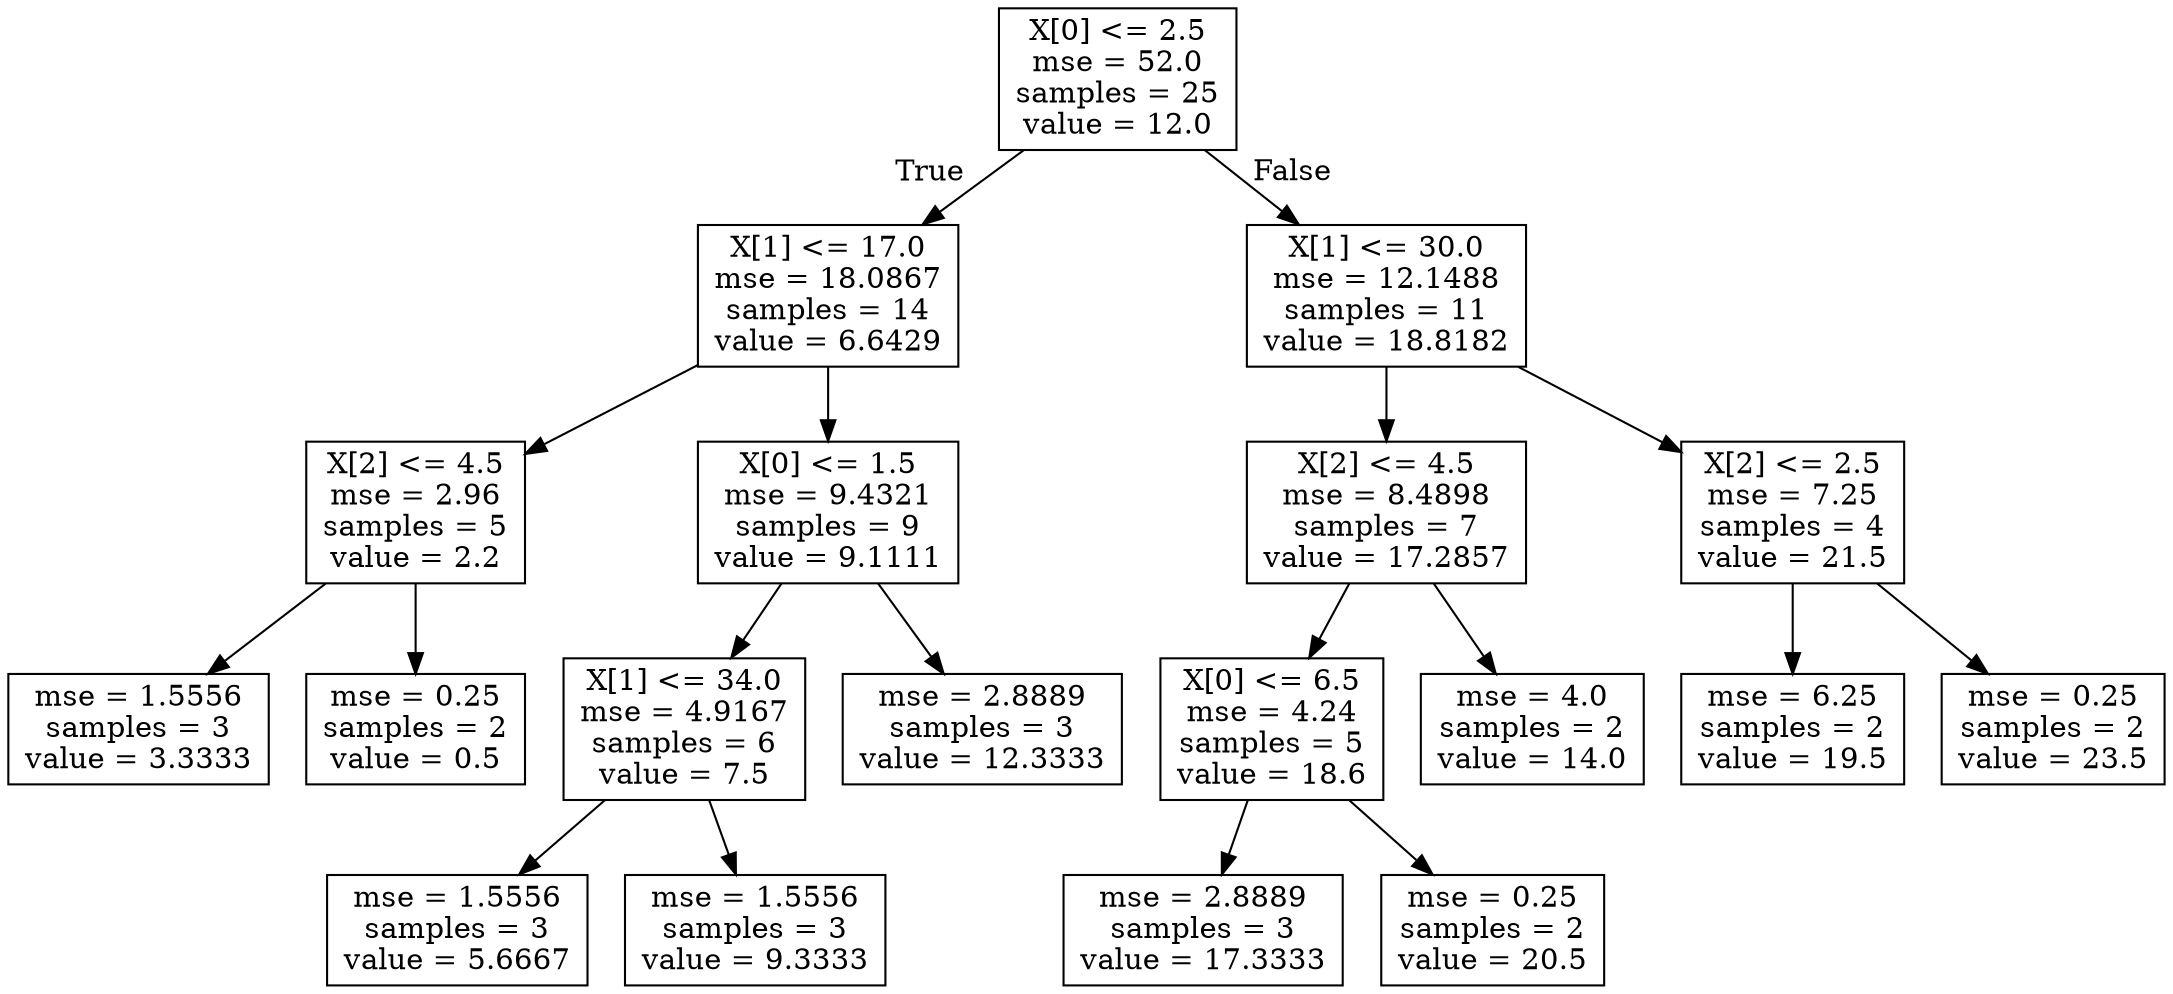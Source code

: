 digraph Tree {
node [shape=box] ;
0 [label="X[0] <= 2.5\nmse = 52.0\nsamples = 25\nvalue = 12.0"] ;
1 [label="X[1] <= 17.0\nmse = 18.0867\nsamples = 14\nvalue = 6.6429"] ;
0 -> 1 [labeldistance=2.5, labelangle=45, headlabel="True"] ;
2 [label="X[2] <= 4.5\nmse = 2.96\nsamples = 5\nvalue = 2.2"] ;
1 -> 2 ;
3 [label="mse = 1.5556\nsamples = 3\nvalue = 3.3333"] ;
2 -> 3 ;
4 [label="mse = 0.25\nsamples = 2\nvalue = 0.5"] ;
2 -> 4 ;
5 [label="X[0] <= 1.5\nmse = 9.4321\nsamples = 9\nvalue = 9.1111"] ;
1 -> 5 ;
6 [label="X[1] <= 34.0\nmse = 4.9167\nsamples = 6\nvalue = 7.5"] ;
5 -> 6 ;
7 [label="mse = 1.5556\nsamples = 3\nvalue = 5.6667"] ;
6 -> 7 ;
8 [label="mse = 1.5556\nsamples = 3\nvalue = 9.3333"] ;
6 -> 8 ;
9 [label="mse = 2.8889\nsamples = 3\nvalue = 12.3333"] ;
5 -> 9 ;
10 [label="X[1] <= 30.0\nmse = 12.1488\nsamples = 11\nvalue = 18.8182"] ;
0 -> 10 [labeldistance=2.5, labelangle=-45, headlabel="False"] ;
11 [label="X[2] <= 4.5\nmse = 8.4898\nsamples = 7\nvalue = 17.2857"] ;
10 -> 11 ;
12 [label="X[0] <= 6.5\nmse = 4.24\nsamples = 5\nvalue = 18.6"] ;
11 -> 12 ;
13 [label="mse = 2.8889\nsamples = 3\nvalue = 17.3333"] ;
12 -> 13 ;
14 [label="mse = 0.25\nsamples = 2\nvalue = 20.5"] ;
12 -> 14 ;
15 [label="mse = 4.0\nsamples = 2\nvalue = 14.0"] ;
11 -> 15 ;
16 [label="X[2] <= 2.5\nmse = 7.25\nsamples = 4\nvalue = 21.5"] ;
10 -> 16 ;
17 [label="mse = 6.25\nsamples = 2\nvalue = 19.5"] ;
16 -> 17 ;
18 [label="mse = 0.25\nsamples = 2\nvalue = 23.5"] ;
16 -> 18 ;
}